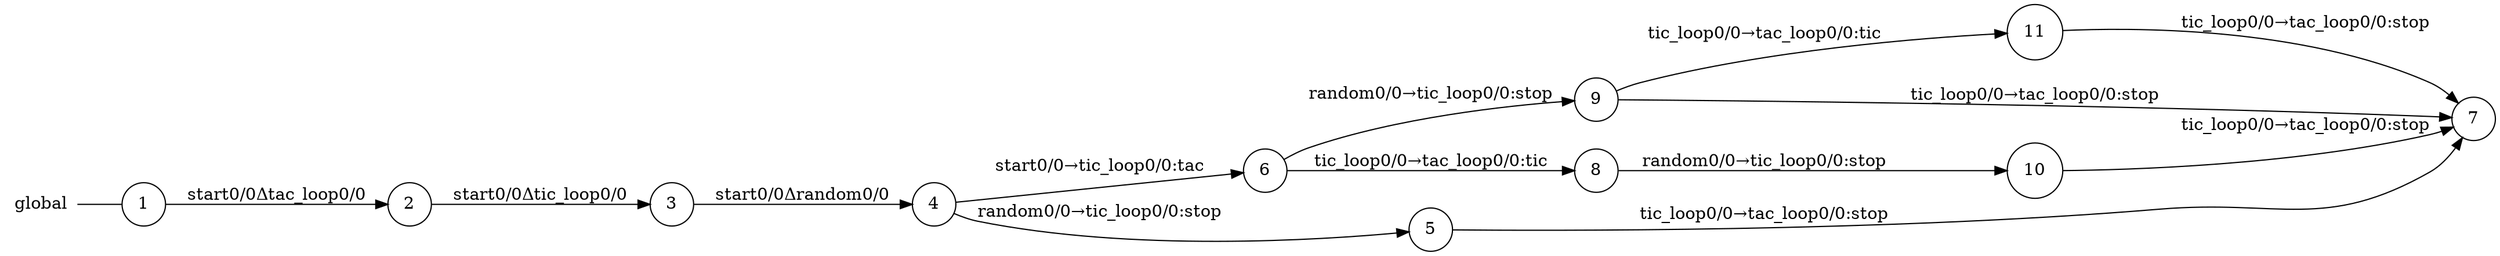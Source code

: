 digraph global {
	rankdir="LR";
	n_0 [label="global", shape="plaintext"];
	n_1 [id="5", shape=circle, label="6"];
	n_2 [id="12", shape=circle, label="5"];
	n_3 [id="11", shape=circle, label="11"];
	n_4 [id="14", shape=circle, label="4"];
	n_5 [id="10", shape=circle, label="9"];
	n_6 [id="1", shape=circle, label="1"];
	n_0 -> n_6 [arrowhead=none];
	n_7 [id="2", shape=circle, label="2"];
	n_8 [id="8", shape=circle, label="10"];
	n_9 [id="4", shape=circle, label="7"];
	n_10 [id="7", shape=circle, label="8"];
	n_11 [id="3", shape=circle, label="3"];

	n_7 -> n_11 [id="[$e|11]", label="start0/0Δtic_loop0/0"];
	n_1 -> n_10 [id="[$e|12]", label="tic_loop0/0→tac_loop0/0:tic"];
	n_6 -> n_7 [id="[$e|8]", label="start0/0Δtac_loop0/0"];
	n_10 -> n_8 [id="[$e|1]", label="random0/0→tic_loop0/0:stop"];
	n_1 -> n_5 [id="[$e|6]", label="random0/0→tic_loop0/0:stop"];
	n_5 -> n_9 [id="[$e|14]", label="tic_loop0/0→tac_loop0/0:stop"];
	n_3 -> n_9 [id="[$e|7]", label="tic_loop0/0→tac_loop0/0:stop"];
	n_2 -> n_9 [id="[$e|16]", label="tic_loop0/0→tac_loop0/0:stop"];
	n_4 -> n_2 [id="[$e|2]", label="random0/0→tic_loop0/0:stop"];
	n_4 -> n_1 [id="[$e|5]", label="start0/0→tic_loop0/0:tac"];
	n_8 -> n_9 [id="[$e|15]", label="tic_loop0/0→tac_loop0/0:stop"];
	n_11 -> n_4 [id="[$e|9]", label="start0/0Δrandom0/0"];
	n_5 -> n_3 [id="[$e|10]", label="tic_loop0/0→tac_loop0/0:tic"];
}
